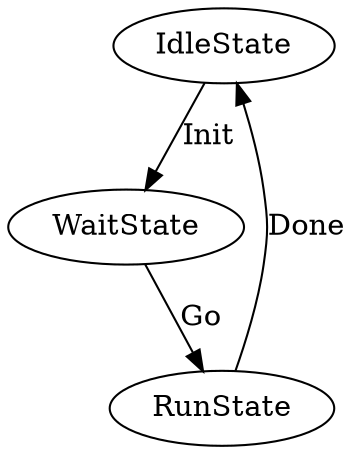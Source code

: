 digraph SomeStateMachineTransitions { graph [ dpi = 300 ]
    IdleState -> WaitState [label=Init];
    WaitState -> RunState [label=Go];
    RunState -> IdleState [label=Done];
}

